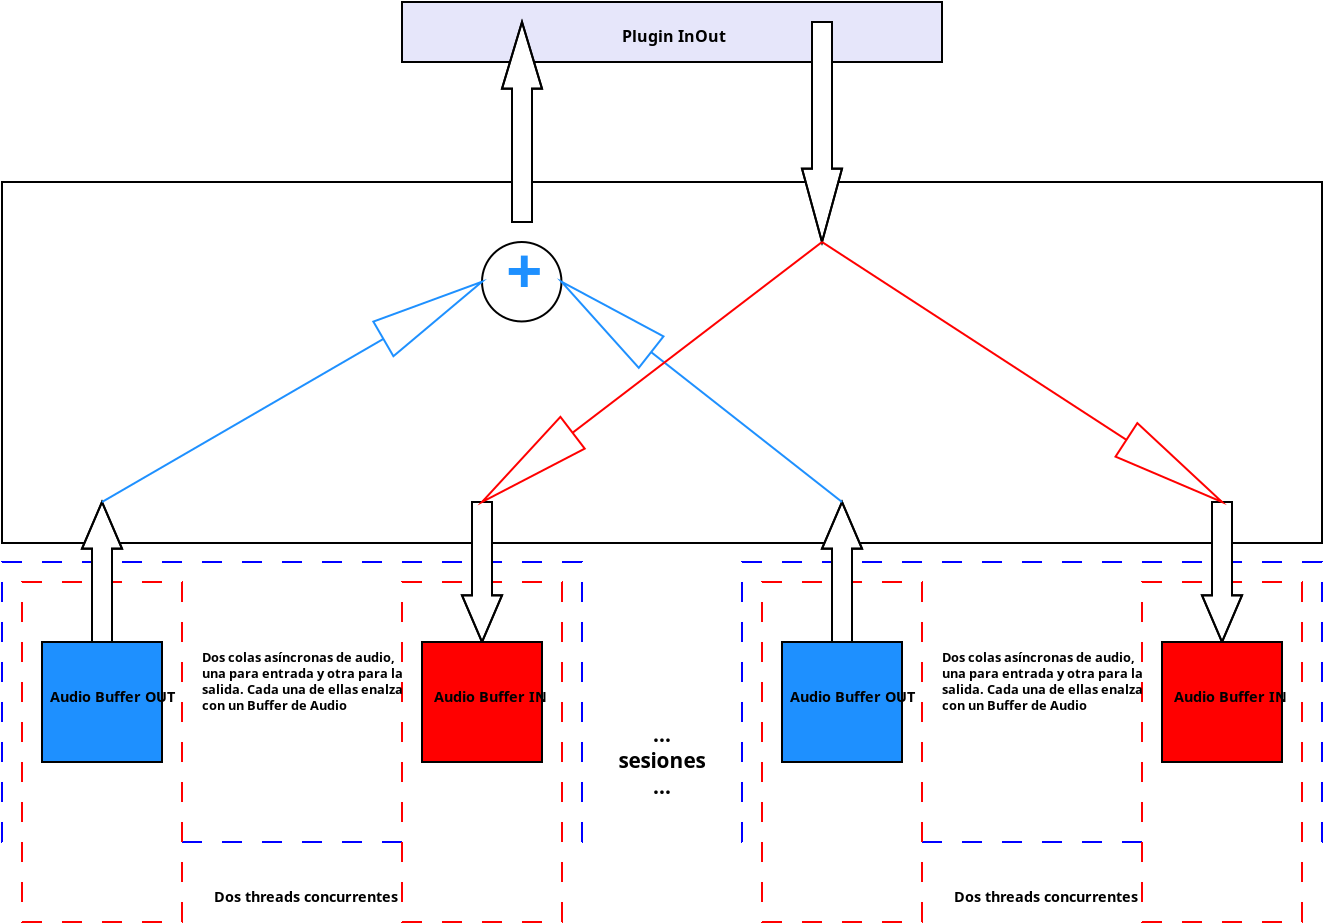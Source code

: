 <?xml version="1.0" encoding="UTF-8"?>
<dia:diagram xmlns:dia="http://www.lysator.liu.se/~alla/dia/"><dia:layer name="Fondo" visible="true"><dia:object type="Standard - Box" version="0" id="O0"><dia:attribute name="obj_pos"><dia:point val="-5,25"/></dia:attribute><dia:attribute name="obj_bb"><dia:rectangle val="-5.05,24.95;24.05,39.05"/></dia:attribute><dia:attribute name="elem_corner"><dia:point val="-5,25"/></dia:attribute><dia:attribute name="elem_width"><dia:real val="29"/></dia:attribute><dia:attribute name="elem_height"><dia:real val="14"/></dia:attribute><dia:attribute name="border_color"><dia:color val="#0000ff"/></dia:attribute><dia:attribute name="show_background"><dia:boolean val="true"/></dia:attribute><dia:attribute name="line_style"><dia:enum val="1"/></dia:attribute></dia:object><dia:object type="Standard - Box" version="0" id="O1"><dia:attribute name="obj_pos"><dia:point val="-4,26"/></dia:attribute><dia:attribute name="obj_bb"><dia:rectangle val="-4.05,25.95;4.05,43.05"/></dia:attribute><dia:attribute name="elem_corner"><dia:point val="-4,26"/></dia:attribute><dia:attribute name="elem_width"><dia:real val="8"/></dia:attribute><dia:attribute name="elem_height"><dia:real val="17"/></dia:attribute><dia:attribute name="border_color"><dia:color val="#ff0000"/></dia:attribute><dia:attribute name="show_background"><dia:boolean val="true"/></dia:attribute><dia:attribute name="line_style"><dia:enum val="1"/></dia:attribute></dia:object><dia:object type="Standard - Box" version="0" id="O2"><dia:attribute name="obj_pos"><dia:point val="15,26"/></dia:attribute><dia:attribute name="obj_bb"><dia:rectangle val="14.95,25.95;23.05,43.05"/></dia:attribute><dia:attribute name="elem_corner"><dia:point val="15,26"/></dia:attribute><dia:attribute name="elem_width"><dia:real val="8"/></dia:attribute><dia:attribute name="elem_height"><dia:real val="17"/></dia:attribute><dia:attribute name="border_color"><dia:color val="#ff0000"/></dia:attribute><dia:attribute name="show_background"><dia:boolean val="true"/></dia:attribute><dia:attribute name="line_style"><dia:enum val="1"/></dia:attribute></dia:object><dia:object type="Standard - Box" version="0" id="O3"><dia:attribute name="obj_pos"><dia:point val="-5,6"/></dia:attribute><dia:attribute name="obj_bb"><dia:rectangle val="-5.05,5.95;61.05,24.1"/></dia:attribute><dia:attribute name="elem_corner"><dia:point val="-5,6"/></dia:attribute><dia:attribute name="elem_width"><dia:real val="66"/></dia:attribute><dia:attribute name="elem_height"><dia:real val="18.05"/></dia:attribute><dia:attribute name="show_background"><dia:boolean val="true"/></dia:attribute></dia:object><dia:object type="Standard - Box" version="0" id="O4"><dia:attribute name="obj_pos"><dia:point val="15,-3"/></dia:attribute><dia:attribute name="obj_bb"><dia:rectangle val="14.95,-3.05;42.05,0.05"/></dia:attribute><dia:attribute name="elem_corner"><dia:point val="15,-3"/></dia:attribute><dia:attribute name="elem_width"><dia:real val="27"/></dia:attribute><dia:attribute name="elem_height"><dia:real val="3"/></dia:attribute><dia:attribute name="inner_color"><dia:color val="#e6e6fa"/></dia:attribute><dia:attribute name="show_background"><dia:boolean val="true"/></dia:attribute></dia:object><dia:object type="Civil - Up Arrow" version="0" id="O5"><dia:attribute name="obj_pos"><dia:point val="20,-2"/></dia:attribute><dia:attribute name="obj_bb"><dia:rectangle val="19.933,-2.068;22.067,8.05"/></dia:attribute><dia:attribute name="elem_corner"><dia:point val="20,-2"/></dia:attribute><dia:attribute name="elem_width"><dia:real val="2"/></dia:attribute><dia:attribute name="elem_height"><dia:real val="10"/></dia:attribute><dia:attribute name="inner_color"><dia:color val="#1e90ff"/></dia:attribute><dia:attribute name="show_background"><dia:boolean val="true"/></dia:attribute><dia:attribute name="flip_horizontal"><dia:boolean val="false"/></dia:attribute><dia:attribute name="flip_vertical"><dia:boolean val="false"/></dia:attribute><dia:attribute name="padding"><dia:real val="0.354"/></dia:attribute></dia:object><dia:object type="Civil - Up Arrow" version="0" id="O6"><dia:attribute name="obj_pos"><dia:point val="35,-2"/></dia:attribute><dia:attribute name="obj_bb"><dia:rectangle val="34.934,-2.05;37.066,9.068"/></dia:attribute><dia:attribute name="elem_corner"><dia:point val="35,-2"/></dia:attribute><dia:attribute name="elem_width"><dia:real val="2"/></dia:attribute><dia:attribute name="elem_height"><dia:real val="11"/></dia:attribute><dia:attribute name="inner_color"><dia:color val="#ff0000"/></dia:attribute><dia:attribute name="show_background"><dia:boolean val="true"/></dia:attribute><dia:attribute name="flip_horizontal"><dia:boolean val="false"/></dia:attribute><dia:attribute name="flip_vertical"><dia:boolean val="true"/></dia:attribute><dia:attribute name="padding"><dia:real val="0.354"/></dia:attribute></dia:object><dia:object type="Civil - Up Arrow" version="0" id="O7"><dia:attribute name="obj_pos"><dia:point val="-1,22"/></dia:attribute><dia:attribute name="obj_bb"><dia:rectangle val="-1.076,21.935;1.076,29.05"/></dia:attribute><dia:attribute name="elem_corner"><dia:point val="-1,22"/></dia:attribute><dia:attribute name="elem_width"><dia:real val="2"/></dia:attribute><dia:attribute name="elem_height"><dia:real val="7"/></dia:attribute><dia:attribute name="inner_color"><dia:color val="#1e90ff"/></dia:attribute><dia:attribute name="show_background"><dia:boolean val="true"/></dia:attribute><dia:attribute name="flip_horizontal"><dia:boolean val="false"/></dia:attribute><dia:attribute name="flip_vertical"><dia:boolean val="false"/></dia:attribute><dia:attribute name="padding"><dia:real val="0.354"/></dia:attribute></dia:object><dia:object type="Civil - Up Arrow" version="0" id="O8"><dia:attribute name="obj_pos"><dia:point val="18,22"/></dia:attribute><dia:attribute name="obj_bb"><dia:rectangle val="17.924,21.95;20.076,29.065"/></dia:attribute><dia:attribute name="elem_corner"><dia:point val="18,22"/></dia:attribute><dia:attribute name="elem_width"><dia:real val="2"/></dia:attribute><dia:attribute name="elem_height"><dia:real val="7"/></dia:attribute><dia:attribute name="inner_color"><dia:color val="#ff0000"/></dia:attribute><dia:attribute name="show_background"><dia:boolean val="true"/></dia:attribute><dia:attribute name="flip_horizontal"><dia:boolean val="false"/></dia:attribute><dia:attribute name="flip_vertical"><dia:boolean val="true"/></dia:attribute><dia:attribute name="padding"><dia:real val="0.354"/></dia:attribute></dia:object><dia:object type="Geometric - Perfect Circle" version="0" id="O9"><dia:attribute name="obj_pos"><dia:point val="19,9"/></dia:attribute><dia:attribute name="obj_bb"><dia:rectangle val="18.95,8.95;23.023,13.023"/></dia:attribute><dia:attribute name="elem_corner"><dia:point val="19,9"/></dia:attribute><dia:attribute name="elem_width"><dia:real val="3.973"/></dia:attribute><dia:attribute name="elem_height"><dia:real val="3.973"/></dia:attribute><dia:attribute name="border_color"><dia:color val="#1e90ff"/></dia:attribute><dia:attribute name="show_background"><dia:boolean val="true"/></dia:attribute><dia:attribute name="flip_horizontal"><dia:boolean val="false"/></dia:attribute><dia:attribute name="flip_vertical"><dia:boolean val="false"/></dia:attribute><dia:attribute name="padding"><dia:real val="0.354"/></dia:attribute></dia:object><dia:object type="Standard - Text" version="0" id="O10"><dia:attribute name="obj_pos"><dia:point val="5,30"/></dia:attribute><dia:attribute name="obj_bb"><dia:rectangle val="5,29.328;14.072,32.845"/></dia:attribute><dia:attribute name="text"><dia:composite type="text"><dia:attribute name="string"><dia:string>#Dos colas asíncronas de audio,
una para entrada y otra para la
salida. Cada una de ellas enalza
con un Buffer de Audio#</dia:string></dia:attribute><dia:attribute name="font"><dia:font family="sans" style="80" name="Courier"/></dia:attribute><dia:attribute name="height"><dia:real val="0.8"/></dia:attribute><dia:attribute name="pos"><dia:point val="5,30"/></dia:attribute><dia:attribute name="color"><dia:color val="#000000"/></dia:attribute><dia:attribute name="alignment"><dia:enum val="0"/></dia:attribute></dia:composite></dia:attribute></dia:object><dia:object type="Standard - Box" version="0" id="O11"><dia:attribute name="obj_pos"><dia:point val="16,29"/></dia:attribute><dia:attribute name="obj_bb"><dia:rectangle val="15.95,28.95;22.05,35.05"/></dia:attribute><dia:attribute name="elem_corner"><dia:point val="16,29"/></dia:attribute><dia:attribute name="elem_width"><dia:real val="6"/></dia:attribute><dia:attribute name="elem_height"><dia:real val="6"/></dia:attribute><dia:attribute name="inner_color"><dia:color val="#ff0000"/></dia:attribute><dia:attribute name="show_background"><dia:boolean val="true"/></dia:attribute></dia:object><dia:object type="Standard - Box" version="0" id="O12"><dia:attribute name="obj_pos"><dia:point val="-3,29"/></dia:attribute><dia:attribute name="obj_bb"><dia:rectangle val="-3.05,28.95;3.05,35.05"/></dia:attribute><dia:attribute name="elem_corner"><dia:point val="-3,29"/></dia:attribute><dia:attribute name="elem_width"><dia:real val="6"/></dia:attribute><dia:attribute name="elem_height"><dia:real val="6"/></dia:attribute><dia:attribute name="inner_color"><dia:color val="#1e90ff"/></dia:attribute><dia:attribute name="show_background"><dia:boolean val="true"/></dia:attribute></dia:object><dia:object type="Standard - Text" version="0" id="O13"><dia:attribute name="obj_pos"><dia:point val="5,42"/></dia:attribute><dia:attribute name="obj_bb"><dia:rectangle val="5,41.276;13.574,42.498"/></dia:attribute><dia:attribute name="text"><dia:composite type="text"><dia:attribute name="string"><dia:string>#   Dos threads concurrentes#</dia:string></dia:attribute><dia:attribute name="font"><dia:font family="sans" style="80" name="Courier"/></dia:attribute><dia:attribute name="height"><dia:real val="0.9"/></dia:attribute><dia:attribute name="pos"><dia:point val="5,42"/></dia:attribute><dia:attribute name="color"><dia:color val="#000000"/></dia:attribute><dia:attribute name="alignment"><dia:enum val="0"/></dia:attribute></dia:composite></dia:attribute></dia:object><dia:object type="Standard - Text" version="0" id="O14"><dia:attribute name="obj_pos"><dia:point val="16,32"/></dia:attribute><dia:attribute name="obj_bb"><dia:rectangle val="16,31.3;21.35,32.45"/></dia:attribute><dia:attribute name="text"><dia:composite type="text"><dia:attribute name="string"><dia:string>#   Audio Buffer IN#</dia:string></dia:attribute><dia:attribute name="font"><dia:font family="sans" style="80" name="Courier"/></dia:attribute><dia:attribute name="height"><dia:real val="0.9"/></dia:attribute><dia:attribute name="pos"><dia:point val="16,32"/></dia:attribute><dia:attribute name="color"><dia:color val="#000000"/></dia:attribute><dia:attribute name="alignment"><dia:enum val="0"/></dia:attribute></dia:composite></dia:attribute><dia:connections><dia:connection handle="0" to="O11" connection="3"/></dia:connections></dia:object><dia:object type="Standard - Text" version="0" id="O15"><dia:attribute name="obj_pos"><dia:point val="-3,32"/></dia:attribute><dia:attribute name="obj_bb"><dia:rectangle val="-3,31.3;2.85,32.45"/></dia:attribute><dia:attribute name="text"><dia:composite type="text"><dia:attribute name="string"><dia:string>#  Audio Buffer OUT#</dia:string></dia:attribute><dia:attribute name="font"><dia:font family="sans" style="80" name="Courier"/></dia:attribute><dia:attribute name="height"><dia:real val="0.9"/></dia:attribute><dia:attribute name="pos"><dia:point val="-3,32"/></dia:attribute><dia:attribute name="color"><dia:color val="#000000"/></dia:attribute><dia:attribute name="alignment"><dia:enum val="0"/></dia:attribute></dia:composite></dia:attribute><dia:connections><dia:connection handle="0" to="O12" connection="3"/></dia:connections></dia:object><dia:object type="Standard - Text" version="0" id="O16"><dia:attribute name="obj_pos"><dia:point val="26,-1"/></dia:attribute><dia:attribute name="obj_bb"><dia:rectangle val="26,-1.8;30.4,-0.5"/></dia:attribute><dia:attribute name="text"><dia:composite type="text"><dia:attribute name="string"><dia:string>#Plugin InOut#</dia:string></dia:attribute><dia:attribute name="font"><dia:font family="sans" style="80" name="Courier"/></dia:attribute><dia:attribute name="height"><dia:real val="1"/></dia:attribute><dia:attribute name="pos"><dia:point val="26,-1"/></dia:attribute><dia:attribute name="color"><dia:color val="#000000"/></dia:attribute><dia:attribute name="alignment"><dia:enum val="0"/></dia:attribute></dia:composite></dia:attribute></dia:object><dia:object type="Standard - Box" version="0" id="O17"><dia:attribute name="obj_pos"><dia:point val="32,25"/></dia:attribute><dia:attribute name="obj_bb"><dia:rectangle val="31.95,24.95;61.05,39.05"/></dia:attribute><dia:attribute name="elem_corner"><dia:point val="32,25"/></dia:attribute><dia:attribute name="elem_width"><dia:real val="29"/></dia:attribute><dia:attribute name="elem_height"><dia:real val="14"/></dia:attribute><dia:attribute name="border_color"><dia:color val="#0000ff"/></dia:attribute><dia:attribute name="show_background"><dia:boolean val="true"/></dia:attribute><dia:attribute name="line_style"><dia:enum val="1"/></dia:attribute></dia:object><dia:object type="Standard - Box" version="0" id="O18"><dia:attribute name="obj_pos"><dia:point val="33,26"/></dia:attribute><dia:attribute name="obj_bb"><dia:rectangle val="32.95,25.95;41.05,43.05"/></dia:attribute><dia:attribute name="elem_corner"><dia:point val="33,26"/></dia:attribute><dia:attribute name="elem_width"><dia:real val="8"/></dia:attribute><dia:attribute name="elem_height"><dia:real val="17"/></dia:attribute><dia:attribute name="border_color"><dia:color val="#ff0000"/></dia:attribute><dia:attribute name="show_background"><dia:boolean val="true"/></dia:attribute><dia:attribute name="line_style"><dia:enum val="1"/></dia:attribute></dia:object><dia:object type="Standard - Box" version="0" id="O19"><dia:attribute name="obj_pos"><dia:point val="52,26"/></dia:attribute><dia:attribute name="obj_bb"><dia:rectangle val="51.95,25.95;60.05,43.05"/></dia:attribute><dia:attribute name="elem_corner"><dia:point val="52,26"/></dia:attribute><dia:attribute name="elem_width"><dia:real val="8"/></dia:attribute><dia:attribute name="elem_height"><dia:real val="17"/></dia:attribute><dia:attribute name="border_color"><dia:color val="#ff0000"/></dia:attribute><dia:attribute name="show_background"><dia:boolean val="true"/></dia:attribute><dia:attribute name="line_style"><dia:enum val="1"/></dia:attribute></dia:object><dia:object type="Civil - Up Arrow" version="0" id="O20"><dia:attribute name="obj_pos"><dia:point val="36,22"/></dia:attribute><dia:attribute name="obj_bb"><dia:rectangle val="35.924,21.935;38.076,29.05"/></dia:attribute><dia:attribute name="elem_corner"><dia:point val="36,22"/></dia:attribute><dia:attribute name="elem_width"><dia:real val="2"/></dia:attribute><dia:attribute name="elem_height"><dia:real val="7"/></dia:attribute><dia:attribute name="inner_color"><dia:color val="#1e90ff"/></dia:attribute><dia:attribute name="show_background"><dia:boolean val="true"/></dia:attribute><dia:attribute name="flip_horizontal"><dia:boolean val="false"/></dia:attribute><dia:attribute name="flip_vertical"><dia:boolean val="false"/></dia:attribute><dia:attribute name="padding"><dia:real val="0.354"/></dia:attribute></dia:object><dia:object type="Civil - Up Arrow" version="0" id="O21"><dia:attribute name="obj_pos"><dia:point val="55,22"/></dia:attribute><dia:attribute name="obj_bb"><dia:rectangle val="54.924,21.95;57.076,29.065"/></dia:attribute><dia:attribute name="elem_corner"><dia:point val="55,22"/></dia:attribute><dia:attribute name="elem_width"><dia:real val="2"/></dia:attribute><dia:attribute name="elem_height"><dia:real val="7"/></dia:attribute><dia:attribute name="inner_color"><dia:color val="#ff0000"/></dia:attribute><dia:attribute name="show_background"><dia:boolean val="true"/></dia:attribute><dia:attribute name="flip_horizontal"><dia:boolean val="false"/></dia:attribute><dia:attribute name="flip_vertical"><dia:boolean val="true"/></dia:attribute><dia:attribute name="padding"><dia:real val="0.354"/></dia:attribute></dia:object><dia:object type="Standard - Text" version="0" id="O22"><dia:attribute name="obj_pos"><dia:point val="42,30"/></dia:attribute><dia:attribute name="obj_bb"><dia:rectangle val="42,29.328;51.072,32.845"/></dia:attribute><dia:attribute name="text"><dia:composite type="text"><dia:attribute name="string"><dia:string>#Dos colas asíncronas de audio,
una para entrada y otra para la
salida. Cada una de ellas enalza
con un Buffer de Audio#</dia:string></dia:attribute><dia:attribute name="font"><dia:font family="sans" style="80" name="Courier"/></dia:attribute><dia:attribute name="height"><dia:real val="0.8"/></dia:attribute><dia:attribute name="pos"><dia:point val="42,30"/></dia:attribute><dia:attribute name="color"><dia:color val="#000000"/></dia:attribute><dia:attribute name="alignment"><dia:enum val="0"/></dia:attribute></dia:composite></dia:attribute></dia:object><dia:object type="Standard - Box" version="0" id="O23"><dia:attribute name="obj_pos"><dia:point val="53,29"/></dia:attribute><dia:attribute name="obj_bb"><dia:rectangle val="52.95,28.95;59.05,35.05"/></dia:attribute><dia:attribute name="elem_corner"><dia:point val="53,29"/></dia:attribute><dia:attribute name="elem_width"><dia:real val="6"/></dia:attribute><dia:attribute name="elem_height"><dia:real val="6"/></dia:attribute><dia:attribute name="inner_color"><dia:color val="#ff0000"/></dia:attribute><dia:attribute name="show_background"><dia:boolean val="true"/></dia:attribute></dia:object><dia:object type="Standard - Box" version="0" id="O24"><dia:attribute name="obj_pos"><dia:point val="34,29"/></dia:attribute><dia:attribute name="obj_bb"><dia:rectangle val="33.95,28.95;40.05,35.05"/></dia:attribute><dia:attribute name="elem_corner"><dia:point val="34,29"/></dia:attribute><dia:attribute name="elem_width"><dia:real val="6"/></dia:attribute><dia:attribute name="elem_height"><dia:real val="6"/></dia:attribute><dia:attribute name="inner_color"><dia:color val="#1e90ff"/></dia:attribute><dia:attribute name="show_background"><dia:boolean val="true"/></dia:attribute></dia:object><dia:object type="Standard - Text" version="0" id="O25"><dia:attribute name="obj_pos"><dia:point val="42,42"/></dia:attribute><dia:attribute name="obj_bb"><dia:rectangle val="42,41.3;50.55,42.45"/></dia:attribute><dia:attribute name="text"><dia:composite type="text"><dia:attribute name="string"><dia:string>#   Dos threads concurrentes#</dia:string></dia:attribute><dia:attribute name="font"><dia:font family="sans" style="80" name="Courier"/></dia:attribute><dia:attribute name="height"><dia:real val="0.9"/></dia:attribute><dia:attribute name="pos"><dia:point val="42,42"/></dia:attribute><dia:attribute name="color"><dia:color val="#000000"/></dia:attribute><dia:attribute name="alignment"><dia:enum val="0"/></dia:attribute></dia:composite></dia:attribute></dia:object><dia:object type="Standard - Text" version="0" id="O26"><dia:attribute name="obj_pos"><dia:point val="53,32"/></dia:attribute><dia:attribute name="obj_bb"><dia:rectangle val="53,31.3;58.35,32.45"/></dia:attribute><dia:attribute name="text"><dia:composite type="text"><dia:attribute name="string"><dia:string>#   Audio Buffer IN#</dia:string></dia:attribute><dia:attribute name="font"><dia:font family="sans" style="80" name="Courier"/></dia:attribute><dia:attribute name="height"><dia:real val="0.9"/></dia:attribute><dia:attribute name="pos"><dia:point val="53,32"/></dia:attribute><dia:attribute name="color"><dia:color val="#000000"/></dia:attribute><dia:attribute name="alignment"><dia:enum val="0"/></dia:attribute></dia:composite></dia:attribute><dia:connections><dia:connection handle="0" to="O23" connection="3"/></dia:connections></dia:object><dia:object type="Standard - Text" version="0" id="O27"><dia:attribute name="obj_pos"><dia:point val="34,32"/></dia:attribute><dia:attribute name="obj_bb"><dia:rectangle val="34,31.3;39.85,32.45"/></dia:attribute><dia:attribute name="text"><dia:composite type="text"><dia:attribute name="string"><dia:string>#  Audio Buffer OUT#</dia:string></dia:attribute><dia:attribute name="font"><dia:font family="sans" style="80" name="Courier"/></dia:attribute><dia:attribute name="height"><dia:real val="0.9"/></dia:attribute><dia:attribute name="pos"><dia:point val="34,32"/></dia:attribute><dia:attribute name="color"><dia:color val="#000000"/></dia:attribute><dia:attribute name="alignment"><dia:enum val="0"/></dia:attribute></dia:composite></dia:attribute><dia:connections><dia:connection handle="0" to="O24" connection="3"/></dia:connections></dia:object><dia:object type="Standard - Text" version="0" id="O28"><dia:attribute name="obj_pos"><dia:point val="28,34"/></dia:attribute><dia:attribute name="obj_bb"><dia:rectangle val="25.9,32.966;30.134,37.318"/></dia:attribute><dia:attribute name="text"><dia:composite type="text"><dia:attribute name="string"><dia:string>#...
sesiones
...#</dia:string></dia:attribute><dia:attribute name="font"><dia:font family="sans" style="80" name="Courier"/></dia:attribute><dia:attribute name="height"><dia:real val="1.3"/></dia:attribute><dia:attribute name="pos"><dia:point val="28,34"/></dia:attribute><dia:attribute name="color"><dia:color val="#000000"/></dia:attribute><dia:attribute name="alignment"><dia:enum val="1"/></dia:attribute></dia:composite></dia:attribute></dia:object><dia:object type="Standard - Text" version="0" id="O29"><dia:attribute name="obj_pos"><dia:point val="20.2,11.6"/></dia:attribute><dia:attribute name="obj_bb"><dia:rectangle val="20.105,8.655;21.9,13.89"/></dia:attribute><dia:attribute name="text"><dia:composite type="text"><dia:attribute name="string"><dia:string>#+#</dia:string></dia:attribute><dia:attribute name="font"><dia:font family="sans" style="80" name="Courier"/></dia:attribute><dia:attribute name="height"><dia:real val="4"/></dia:attribute><dia:attribute name="pos"><dia:point val="20.2,11.6"/></dia:attribute><dia:attribute name="color"><dia:color val="#1e90ff"/></dia:attribute><dia:attribute name="alignment"><dia:enum val="0"/></dia:attribute></dia:composite></dia:attribute></dia:object><dia:object type="Standard - Line" version="0" id="O30"><dia:attribute name="obj_pos"><dia:point val="0,22"/></dia:attribute><dia:attribute name="obj_bb"><dia:rectangle val="-0.068,9.231;20.046,22.068"/></dia:attribute><dia:attribute name="conn_endpoints"><dia:point val="0,22"/><dia:point val="19,10.986"/></dia:attribute><dia:attribute name="numcp"><dia:int val="1"/></dia:attribute><dia:attribute name="line_color"><dia:color val="#1e90ff"/></dia:attribute><dia:attribute name="end_arrow"><dia:enum val="2"/></dia:attribute><dia:attribute name="end_arrow_length"><dia:real val="5.7"/></dia:attribute><dia:attribute name="end_arrow_width"><dia:real val="2"/></dia:attribute><dia:connections><dia:connection handle="0" to="O7" connection="4"/><dia:connection handle="1" to="O9" connection="2"/></dia:connections></dia:object><dia:object type="Standard - Line" version="0" id="O31"><dia:attribute name="obj_pos"><dia:point val="37,22"/></dia:attribute><dia:attribute name="obj_bb"><dia:rectangle val="21.698,9.382;37.07,22.07"/></dia:attribute><dia:attribute name="conn_endpoints"><dia:point val="37,22"/><dia:point val="22.973,10.986"/></dia:attribute><dia:attribute name="numcp"><dia:int val="1"/></dia:attribute><dia:attribute name="line_color"><dia:color val="#1e90ff"/></dia:attribute><dia:attribute name="end_arrow"><dia:enum val="2"/></dia:attribute><dia:attribute name="end_arrow_length"><dia:real val="5.7"/></dia:attribute><dia:attribute name="end_arrow_width"><dia:real val="2"/></dia:attribute><dia:connections><dia:connection handle="0" to="O20" connection="4"/><dia:connection handle="1" to="O9" connection="3"/></dia:connections></dia:object><dia:object type="Standard - Line" version="0" id="O32"><dia:attribute name="obj_pos"><dia:point val="36,9"/></dia:attribute><dia:attribute name="obj_bb"><dia:rectangle val="17.745,8.93;36.07,23.619"/></dia:attribute><dia:attribute name="conn_endpoints"><dia:point val="36,9"/><dia:point val="19,22"/></dia:attribute><dia:attribute name="numcp"><dia:int val="1"/></dia:attribute><dia:attribute name="line_color"><dia:color val="#ff0000"/></dia:attribute><dia:attribute name="end_arrow"><dia:enum val="2"/></dia:attribute><dia:attribute name="end_arrow_length"><dia:real val="5.7"/></dia:attribute><dia:attribute name="end_arrow_width"><dia:real val="2"/></dia:attribute><dia:connections><dia:connection handle="0" to="O6" connection="4"/><dia:connection handle="1" to="O8" connection="0"/></dia:connections></dia:object><dia:object type="Standard - Line" version="0" id="O33"><dia:attribute name="obj_pos"><dia:point val="36,9"/></dia:attribute><dia:attribute name="obj_bb"><dia:rectangle val="35.931,8.931;57.132,23.704"/></dia:attribute><dia:attribute name="conn_endpoints"><dia:point val="36,9"/><dia:point val="56,22"/></dia:attribute><dia:attribute name="numcp"><dia:int val="1"/></dia:attribute><dia:attribute name="line_color"><dia:color val="#ff0000"/></dia:attribute><dia:attribute name="end_arrow"><dia:enum val="2"/></dia:attribute><dia:attribute name="end_arrow_length"><dia:real val="5.7"/></dia:attribute><dia:attribute name="end_arrow_width"><dia:real val="2"/></dia:attribute><dia:connections><dia:connection handle="0" to="O6" connection="4"/><dia:connection handle="1" to="O21" connection="0"/></dia:connections></dia:object></dia:layer></dia:diagram>
